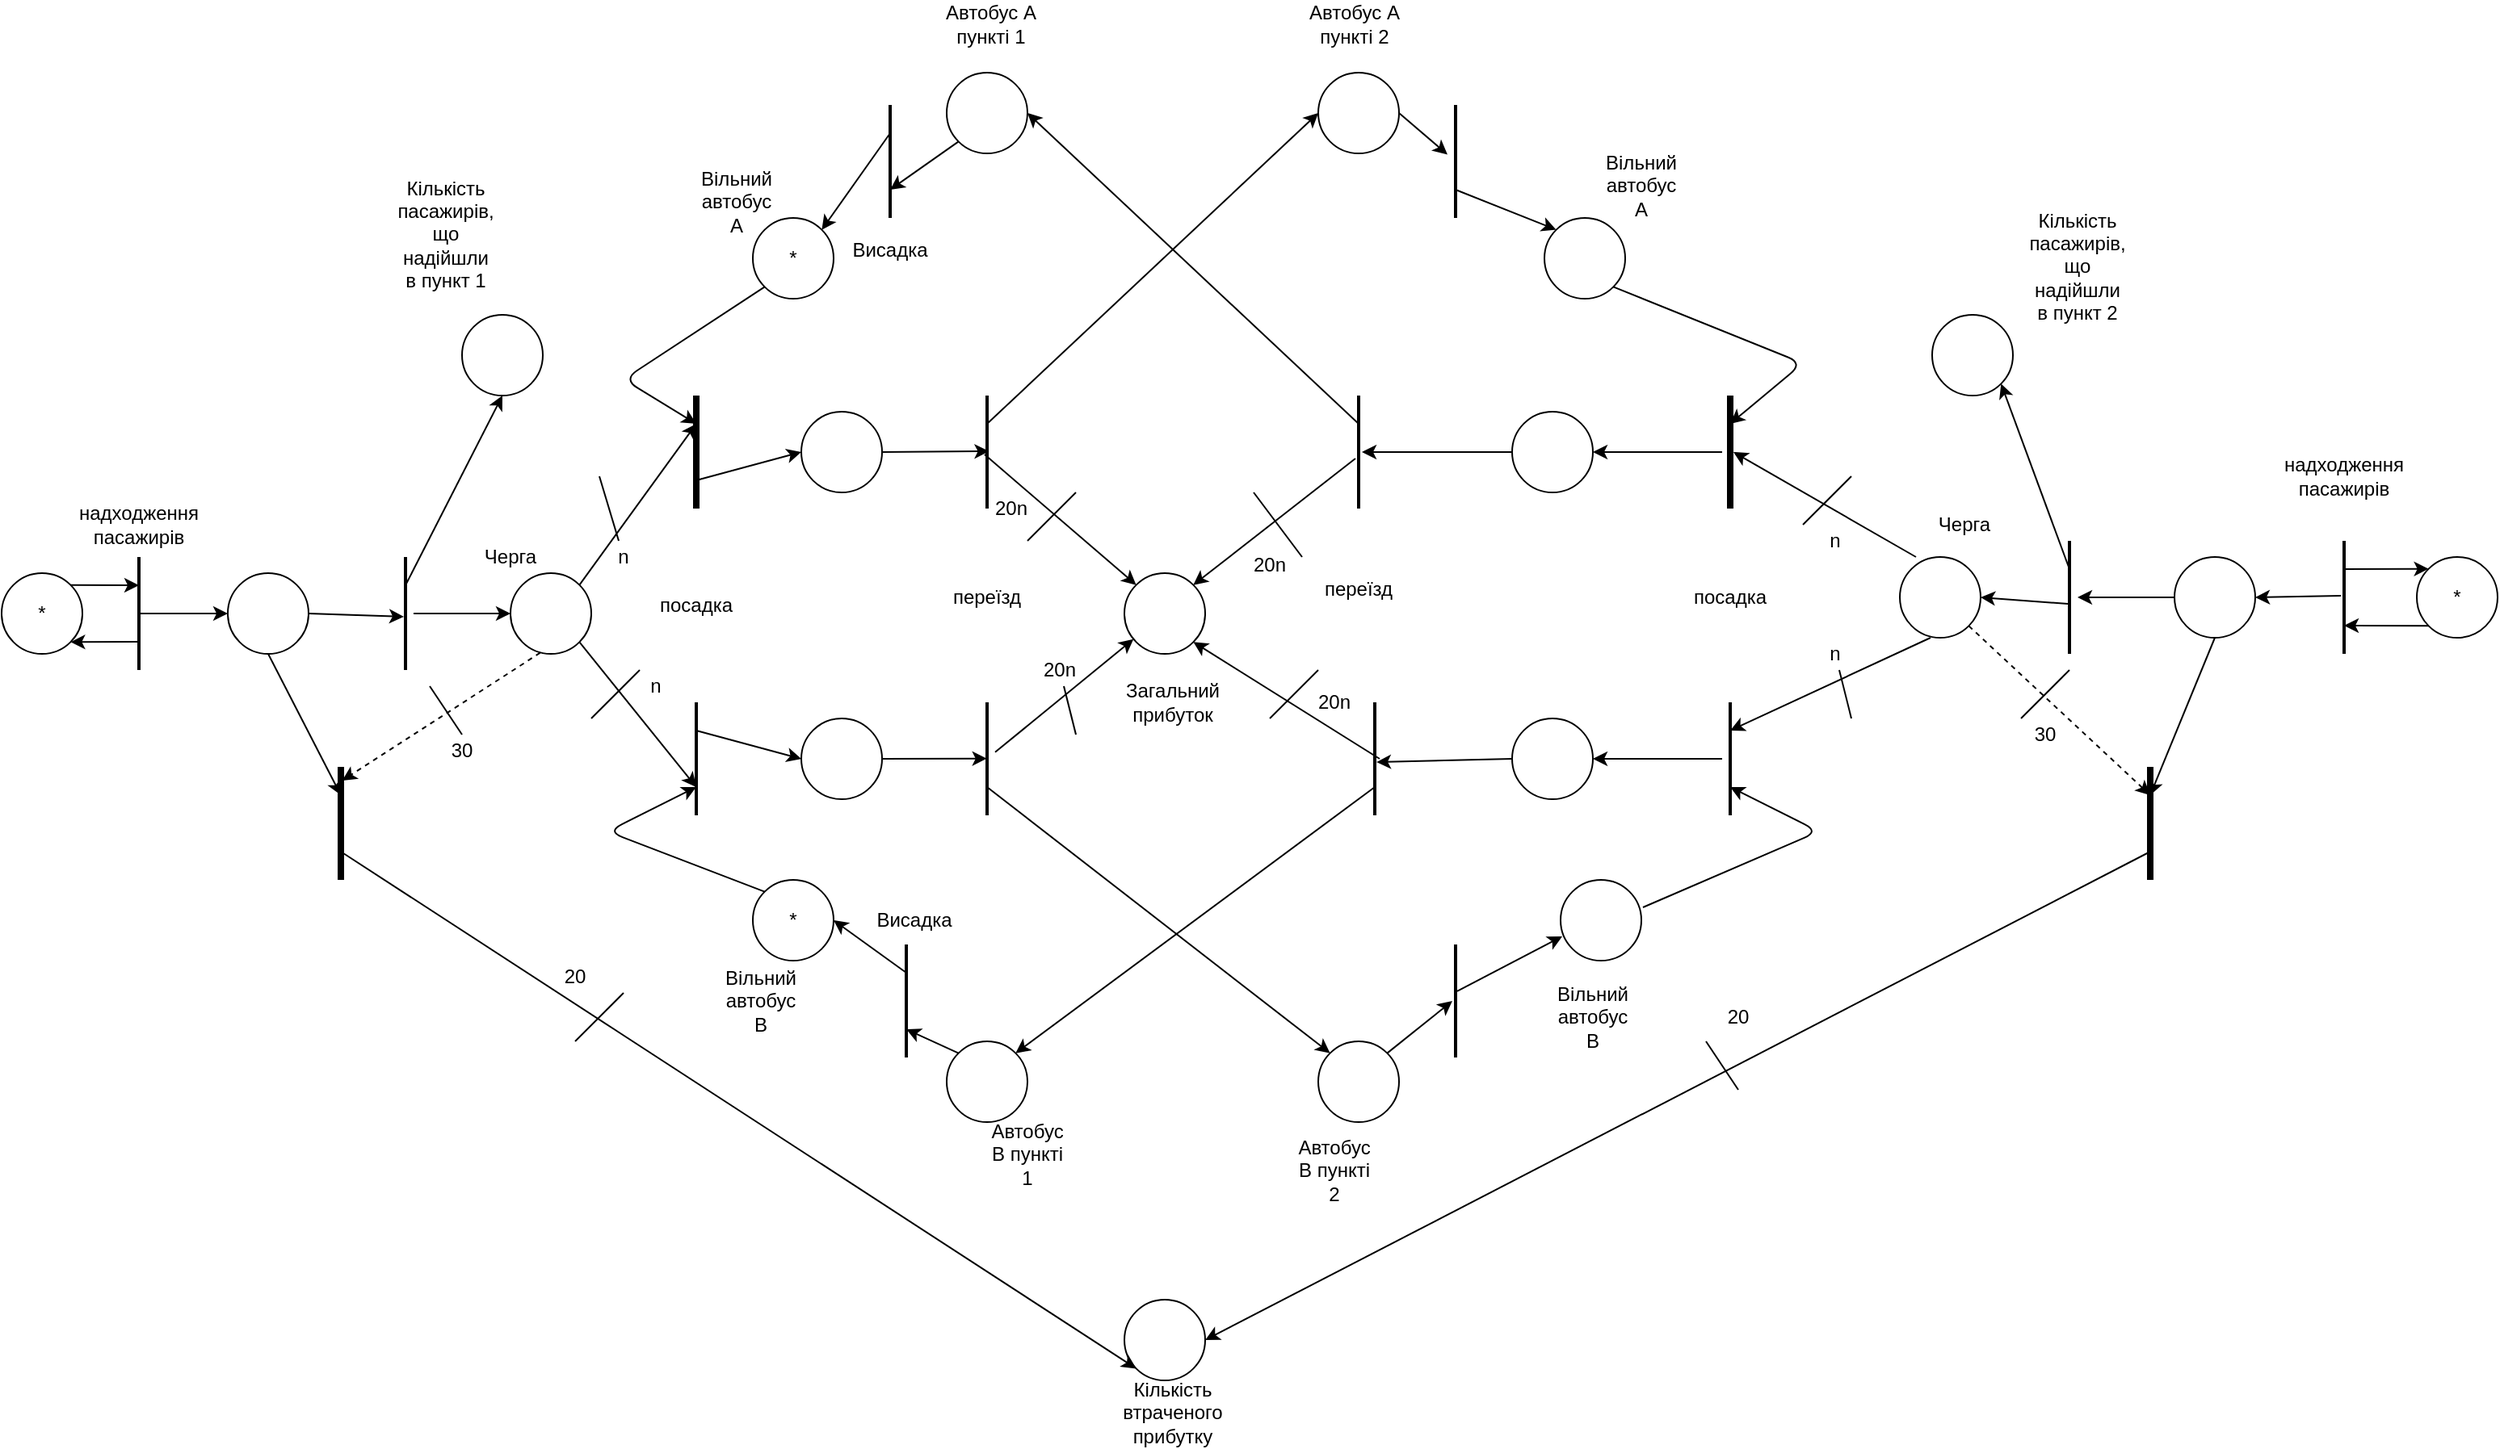 <mxfile version="13.8.3" type="device"><diagram id="ny2dwYW43ycup7e7uSlZ" name="Page-1"><mxGraphModel dx="1673" dy="853" grid="1" gridSize="10" guides="1" tooltips="1" connect="1" arrows="1" fold="1" page="1" pageScale="1" pageWidth="850" pageHeight="1100" math="0" shadow="0"><root><mxCell id="0"/><mxCell id="1" parent="0"/><mxCell id="2YqqO8lOACXLlrxxXOUp-1" value="*" style="ellipse;whiteSpace=wrap;html=1;aspect=fixed;" vertex="1" parent="1"><mxGeometry x="25" y="770" width="50" height="50" as="geometry"/></mxCell><mxCell id="2YqqO8lOACXLlrxxXOUp-2" value="" style="line;strokeWidth=2;direction=south;html=1;" vertex="1" parent="1"><mxGeometry x="105" y="760" width="10" height="70" as="geometry"/></mxCell><mxCell id="2YqqO8lOACXLlrxxXOUp-3" value="" style="endArrow=classic;html=1;exitX=1;exitY=0;exitDx=0;exitDy=0;entryX=0.25;entryY=0.5;entryDx=0;entryDy=0;entryPerimeter=0;" edge="1" parent="1" source="2YqqO8lOACXLlrxxXOUp-1" target="2YqqO8lOACXLlrxxXOUp-2"><mxGeometry width="50" height="50" relative="1" as="geometry"><mxPoint x="415" y="1100" as="sourcePoint"/><mxPoint x="465" y="1050" as="targetPoint"/></mxGeometry></mxCell><mxCell id="2YqqO8lOACXLlrxxXOUp-4" value="" style="endArrow=classic;html=1;exitX=0.75;exitY=0.5;exitDx=0;exitDy=0;exitPerimeter=0;entryX=1;entryY=1;entryDx=0;entryDy=0;" edge="1" parent="1" source="2YqqO8lOACXLlrxxXOUp-2" target="2YqqO8lOACXLlrxxXOUp-1"><mxGeometry width="50" height="50" relative="1" as="geometry"><mxPoint x="415" y="1100" as="sourcePoint"/><mxPoint x="465" y="1050" as="targetPoint"/></mxGeometry></mxCell><mxCell id="2YqqO8lOACXLlrxxXOUp-5" value="надходження пасажирів" style="text;html=1;strokeColor=none;fillColor=none;align=center;verticalAlign=middle;whiteSpace=wrap;rounded=0;" vertex="1" parent="1"><mxGeometry x="90" y="730" width="40" height="20" as="geometry"/></mxCell><mxCell id="2YqqO8lOACXLlrxxXOUp-6" value="" style="ellipse;whiteSpace=wrap;html=1;aspect=fixed;" vertex="1" parent="1"><mxGeometry x="165" y="770" width="50" height="50" as="geometry"/></mxCell><mxCell id="2YqqO8lOACXLlrxxXOUp-7" value="" style="endArrow=classic;html=1;entryX=0;entryY=0.5;entryDx=0;entryDy=0;" edge="1" parent="1" target="2YqqO8lOACXLlrxxXOUp-6"><mxGeometry width="50" height="50" relative="1" as="geometry"><mxPoint x="109" y="795" as="sourcePoint"/><mxPoint x="280" y="560" as="targetPoint"/></mxGeometry></mxCell><mxCell id="2YqqO8lOACXLlrxxXOUp-8" value="" style="line;strokeWidth=4;direction=south;html=1;" vertex="1" parent="1"><mxGeometry x="230" y="890" width="10" height="70" as="geometry"/></mxCell><mxCell id="2YqqO8lOACXLlrxxXOUp-9" value="" style="ellipse;whiteSpace=wrap;html=1;aspect=fixed;" vertex="1" parent="1"><mxGeometry x="310" y="610" width="50" height="50" as="geometry"/></mxCell><mxCell id="2YqqO8lOACXLlrxxXOUp-10" value="" style="line;strokeWidth=2;direction=south;html=1;" vertex="1" parent="1"><mxGeometry x="270" y="760" width="10" height="70" as="geometry"/></mxCell><mxCell id="2YqqO8lOACXLlrxxXOUp-11" value="" style="ellipse;whiteSpace=wrap;html=1;aspect=fixed;" vertex="1" parent="1"><mxGeometry x="340" y="770" width="50" height="50" as="geometry"/></mxCell><mxCell id="2YqqO8lOACXLlrxxXOUp-12" value="" style="line;strokeWidth=4;direction=south;html=1;" vertex="1" parent="1"><mxGeometry x="450" y="660" width="10" height="70" as="geometry"/></mxCell><mxCell id="2YqqO8lOACXLlrxxXOUp-13" value="" style="line;strokeWidth=2;direction=south;html=1;" vertex="1" parent="1"><mxGeometry x="450" y="850" width="10" height="70" as="geometry"/></mxCell><mxCell id="2YqqO8lOACXLlrxxXOUp-14" value="" style="ellipse;whiteSpace=wrap;html=1;aspect=fixed;" vertex="1" parent="1"><mxGeometry x="520" y="670" width="50" height="50" as="geometry"/></mxCell><mxCell id="2YqqO8lOACXLlrxxXOUp-15" value="" style="ellipse;whiteSpace=wrap;html=1;aspect=fixed;" vertex="1" parent="1"><mxGeometry x="520" y="860" width="50" height="50" as="geometry"/></mxCell><mxCell id="2YqqO8lOACXLlrxxXOUp-16" value="" style="line;strokeWidth=2;direction=south;html=1;" vertex="1" parent="1"><mxGeometry x="630" y="850" width="10" height="70" as="geometry"/></mxCell><mxCell id="2YqqO8lOACXLlrxxXOUp-17" value="" style="line;strokeWidth=2;direction=south;html=1;" vertex="1" parent="1"><mxGeometry x="630" y="660" width="10" height="70" as="geometry"/></mxCell><mxCell id="2YqqO8lOACXLlrxxXOUp-18" value="" style="ellipse;whiteSpace=wrap;html=1;aspect=fixed;" vertex="1" parent="1"><mxGeometry x="720" y="770" width="50" height="50" as="geometry"/></mxCell><mxCell id="2YqqO8lOACXLlrxxXOUp-19" value="*" style="ellipse;whiteSpace=wrap;html=1;aspect=fixed;" vertex="1" parent="1"><mxGeometry x="490" y="550" width="50" height="50" as="geometry"/></mxCell><mxCell id="2YqqO8lOACXLlrxxXOUp-20" value="" style="ellipse;whiteSpace=wrap;html=1;aspect=fixed;" vertex="1" parent="1"><mxGeometry x="610" y="460" width="50" height="50" as="geometry"/></mxCell><mxCell id="2YqqO8lOACXLlrxxXOUp-21" value="" style="line;strokeWidth=2;direction=south;html=1;" vertex="1" parent="1"><mxGeometry x="570" y="480" width="10" height="70" as="geometry"/></mxCell><mxCell id="2YqqO8lOACXLlrxxXOUp-22" value="*" style="ellipse;whiteSpace=wrap;html=1;aspect=fixed;" vertex="1" parent="1"><mxGeometry x="490" y="960" width="50" height="50" as="geometry"/></mxCell><mxCell id="2YqqO8lOACXLlrxxXOUp-23" value="" style="line;strokeWidth=2;direction=south;html=1;" vertex="1" parent="1"><mxGeometry x="580" y="1000" width="10" height="70" as="geometry"/></mxCell><mxCell id="2YqqO8lOACXLlrxxXOUp-24" value="" style="ellipse;whiteSpace=wrap;html=1;aspect=fixed;" vertex="1" parent="1"><mxGeometry x="610" y="1060" width="50" height="50" as="geometry"/></mxCell><mxCell id="2YqqO8lOACXLlrxxXOUp-25" value="" style="ellipse;whiteSpace=wrap;html=1;aspect=fixed;" vertex="1" parent="1"><mxGeometry x="720" y="1220" width="50" height="50" as="geometry"/></mxCell><mxCell id="2YqqO8lOACXLlrxxXOUp-27" value="" style="endArrow=classic;html=1;exitX=1;exitY=0.5;exitDx=0;exitDy=0;" edge="1" parent="1" source="2YqqO8lOACXLlrxxXOUp-6"><mxGeometry width="50" height="50" relative="1" as="geometry"><mxPoint x="490" y="830" as="sourcePoint"/><mxPoint x="274" y="797" as="targetPoint"/></mxGeometry></mxCell><mxCell id="2YqqO8lOACXLlrxxXOUp-28" value="" style="endArrow=classic;html=1;entryX=0;entryY=0.5;entryDx=0;entryDy=0;" edge="1" parent="1" source="2YqqO8lOACXLlrxxXOUp-10" target="2YqqO8lOACXLlrxxXOUp-11"><mxGeometry width="50" height="50" relative="1" as="geometry"><mxPoint x="490" y="830" as="sourcePoint"/><mxPoint x="540" y="780" as="targetPoint"/></mxGeometry></mxCell><mxCell id="2YqqO8lOACXLlrxxXOUp-29" value="" style="endArrow=classic;html=1;exitX=0.5;exitY=1;exitDx=0;exitDy=0;entryX=0.25;entryY=0.5;entryDx=0;entryDy=0;entryPerimeter=0;" edge="1" parent="1" source="2YqqO8lOACXLlrxxXOUp-6" target="2YqqO8lOACXLlrxxXOUp-8"><mxGeometry width="50" height="50" relative="1" as="geometry"><mxPoint x="490" y="830" as="sourcePoint"/><mxPoint x="540" y="780" as="targetPoint"/></mxGeometry></mxCell><mxCell id="2YqqO8lOACXLlrxxXOUp-30" value="" style="endArrow=classic;html=1;exitX=0.75;exitY=0.5;exitDx=0;exitDy=0;exitPerimeter=0;entryX=0;entryY=1;entryDx=0;entryDy=0;" edge="1" parent="1" source="2YqqO8lOACXLlrxxXOUp-8" target="2YqqO8lOACXLlrxxXOUp-25"><mxGeometry width="50" height="50" relative="1" as="geometry"><mxPoint x="650" y="1110" as="sourcePoint"/><mxPoint x="700" y="1060" as="targetPoint"/></mxGeometry></mxCell><mxCell id="2YqqO8lOACXLlrxxXOUp-31" value="" style="endArrow=classic;html=1;exitX=0.25;exitY=0.5;exitDx=0;exitDy=0;exitPerimeter=0;entryX=0.5;entryY=1;entryDx=0;entryDy=0;" edge="1" parent="1" source="2YqqO8lOACXLlrxxXOUp-10" target="2YqqO8lOACXLlrxxXOUp-9"><mxGeometry width="50" height="50" relative="1" as="geometry"><mxPoint x="520" y="850" as="sourcePoint"/><mxPoint x="570" y="800" as="targetPoint"/></mxGeometry></mxCell><mxCell id="2YqqO8lOACXLlrxxXOUp-32" value="" style="endArrow=classic;html=1;exitX=1;exitY=0;exitDx=0;exitDy=0;entryX=0.25;entryY=0.5;entryDx=0;entryDy=0;entryPerimeter=0;" edge="1" parent="1" source="2YqqO8lOACXLlrxxXOUp-11" target="2YqqO8lOACXLlrxxXOUp-12"><mxGeometry width="50" height="50" relative="1" as="geometry"><mxPoint x="520" y="850" as="sourcePoint"/><mxPoint x="570" y="800" as="targetPoint"/></mxGeometry></mxCell><mxCell id="2YqqO8lOACXLlrxxXOUp-33" value="" style="endArrow=classic;html=1;exitX=1;exitY=1;exitDx=0;exitDy=0;entryX=0.75;entryY=0.5;entryDx=0;entryDy=0;entryPerimeter=0;" edge="1" parent="1" source="2YqqO8lOACXLlrxxXOUp-11" target="2YqqO8lOACXLlrxxXOUp-13"><mxGeometry width="50" height="50" relative="1" as="geometry"><mxPoint x="520" y="850" as="sourcePoint"/><mxPoint x="570" y="800" as="targetPoint"/></mxGeometry></mxCell><mxCell id="2YqqO8lOACXLlrxxXOUp-34" value="" style="endArrow=classic;html=1;exitX=0.75;exitY=0.5;exitDx=0;exitDy=0;exitPerimeter=0;entryX=0;entryY=0.5;entryDx=0;entryDy=0;" edge="1" parent="1" source="2YqqO8lOACXLlrxxXOUp-12" target="2YqqO8lOACXLlrxxXOUp-14"><mxGeometry width="50" height="50" relative="1" as="geometry"><mxPoint x="570" y="850" as="sourcePoint"/><mxPoint x="620" y="800" as="targetPoint"/></mxGeometry></mxCell><mxCell id="2YqqO8lOACXLlrxxXOUp-35" value="" style="endArrow=classic;html=1;exitX=0.25;exitY=0.5;exitDx=0;exitDy=0;exitPerimeter=0;entryX=0;entryY=0.5;entryDx=0;entryDy=0;" edge="1" parent="1" source="2YqqO8lOACXLlrxxXOUp-13" target="2YqqO8lOACXLlrxxXOUp-15"><mxGeometry width="50" height="50" relative="1" as="geometry"><mxPoint x="570" y="850" as="sourcePoint"/><mxPoint x="620" y="800" as="targetPoint"/></mxGeometry></mxCell><mxCell id="2YqqO8lOACXLlrxxXOUp-36" value="" style="endArrow=classic;html=1;exitX=0;exitY=1;exitDx=0;exitDy=0;entryX=0.75;entryY=0.5;entryDx=0;entryDy=0;entryPerimeter=0;" edge="1" parent="1" source="2YqqO8lOACXLlrxxXOUp-20" target="2YqqO8lOACXLlrxxXOUp-21"><mxGeometry width="50" height="50" relative="1" as="geometry"><mxPoint x="660" y="720" as="sourcePoint"/><mxPoint x="710" y="670" as="targetPoint"/></mxGeometry></mxCell><mxCell id="2YqqO8lOACXLlrxxXOUp-37" value="" style="endArrow=classic;html=1;exitX=0.25;exitY=0.5;exitDx=0;exitDy=0;exitPerimeter=0;entryX=1;entryY=0;entryDx=0;entryDy=0;" edge="1" parent="1" source="2YqqO8lOACXLlrxxXOUp-21" target="2YqqO8lOACXLlrxxXOUp-19"><mxGeometry width="50" height="50" relative="1" as="geometry"><mxPoint x="660" y="720" as="sourcePoint"/><mxPoint x="710" y="670" as="targetPoint"/></mxGeometry></mxCell><mxCell id="2YqqO8lOACXLlrxxXOUp-38" value="" style="endArrow=classic;html=1;exitX=0;exitY=1;exitDx=0;exitDy=0;entryX=0.25;entryY=0.5;entryDx=0;entryDy=0;entryPerimeter=0;" edge="1" parent="1" source="2YqqO8lOACXLlrxxXOUp-19" target="2YqqO8lOACXLlrxxXOUp-12"><mxGeometry width="50" height="50" relative="1" as="geometry"><mxPoint x="660" y="720" as="sourcePoint"/><mxPoint x="410" y="630" as="targetPoint"/><Array as="points"><mxPoint x="410" y="650"/></Array></mxGeometry></mxCell><mxCell id="2YqqO8lOACXLlrxxXOUp-39" value="" style="endArrow=classic;html=1;exitX=1;exitY=0.5;exitDx=0;exitDy=0;entryX=0.493;entryY=0.376;entryDx=0;entryDy=0;entryPerimeter=0;" edge="1" parent="1" source="2YqqO8lOACXLlrxxXOUp-14" target="2YqqO8lOACXLlrxxXOUp-17"><mxGeometry width="50" height="50" relative="1" as="geometry"><mxPoint x="660" y="720" as="sourcePoint"/><mxPoint x="710" y="670" as="targetPoint"/></mxGeometry></mxCell><mxCell id="2YqqO8lOACXLlrxxXOUp-40" value="" style="endArrow=classic;html=1;exitX=1;exitY=0.5;exitDx=0;exitDy=0;entryX=0.498;entryY=0.514;entryDx=0;entryDy=0;entryPerimeter=0;" edge="1" parent="1" source="2YqqO8lOACXLlrxxXOUp-15" target="2YqqO8lOACXLlrxxXOUp-16"><mxGeometry width="50" height="50" relative="1" as="geometry"><mxPoint x="660" y="720" as="sourcePoint"/><mxPoint x="710" y="670" as="targetPoint"/></mxGeometry></mxCell><mxCell id="2YqqO8lOACXLlrxxXOUp-41" value="" style="endArrow=classic;html=1;exitX=0.522;exitY=0.652;exitDx=0;exitDy=0;exitPerimeter=0;entryX=0;entryY=0;entryDx=0;entryDy=0;shadow=0;sketch=0;rounded=1;" edge="1" parent="1" source="2YqqO8lOACXLlrxxXOUp-17" target="2YqqO8lOACXLlrxxXOUp-18"><mxGeometry width="50" height="50" relative="1" as="geometry"><mxPoint x="790" y="800" as="sourcePoint"/><mxPoint x="840" y="750" as="targetPoint"/></mxGeometry></mxCell><mxCell id="2YqqO8lOACXLlrxxXOUp-42" value="" style="endArrow=classic;html=1;" edge="1" parent="1" source="2YqqO8lOACXLlrxxXOUp-16" target="2YqqO8lOACXLlrxxXOUp-18"><mxGeometry width="50" height="50" relative="1" as="geometry"><mxPoint x="790" y="800" as="sourcePoint"/><mxPoint x="840" y="750" as="targetPoint"/></mxGeometry></mxCell><mxCell id="2YqqO8lOACXLlrxxXOUp-45" value="" style="endArrow=classic;html=1;shadow=0;strokeColor=#000000;exitX=0;exitY=0;exitDx=0;exitDy=0;entryX=0.75;entryY=0.5;entryDx=0;entryDy=0;entryPerimeter=0;" edge="1" parent="1" source="2YqqO8lOACXLlrxxXOUp-24" target="2YqqO8lOACXLlrxxXOUp-23"><mxGeometry width="50" height="50" relative="1" as="geometry"><mxPoint x="730" y="970" as="sourcePoint"/><mxPoint x="780" y="920" as="targetPoint"/></mxGeometry></mxCell><mxCell id="2YqqO8lOACXLlrxxXOUp-46" value="" style="endArrow=classic;html=1;shadow=0;strokeColor=#000000;exitX=0.25;exitY=0.5;exitDx=0;exitDy=0;exitPerimeter=0;entryX=1;entryY=0.5;entryDx=0;entryDy=0;" edge="1" parent="1" source="2YqqO8lOACXLlrxxXOUp-23" target="2YqqO8lOACXLlrxxXOUp-22"><mxGeometry width="50" height="50" relative="1" as="geometry"><mxPoint x="730" y="970" as="sourcePoint"/><mxPoint x="780" y="920" as="targetPoint"/></mxGeometry></mxCell><mxCell id="2YqqO8lOACXLlrxxXOUp-47" value="" style="endArrow=classic;html=1;shadow=0;strokeColor=#000000;exitX=0;exitY=0;exitDx=0;exitDy=0;entryX=0.75;entryY=0.5;entryDx=0;entryDy=0;entryPerimeter=0;" edge="1" parent="1" source="2YqqO8lOACXLlrxxXOUp-22" target="2YqqO8lOACXLlrxxXOUp-13"><mxGeometry width="50" height="50" relative="1" as="geometry"><mxPoint x="730" y="970" as="sourcePoint"/><mxPoint x="400" y="900" as="targetPoint"/><Array as="points"><mxPoint x="400" y="930"/></Array></mxGeometry></mxCell><mxCell id="2YqqO8lOACXLlrxxXOUp-48" value="" style="endArrow=none;html=1;shadow=0;strokeColor=#000000;" edge="1" parent="1"><mxGeometry width="50" height="50" relative="1" as="geometry"><mxPoint x="380" y="1060" as="sourcePoint"/><mxPoint x="410" y="1030" as="targetPoint"/></mxGeometry></mxCell><mxCell id="2YqqO8lOACXLlrxxXOUp-49" value="" style="endArrow=none;html=1;shadow=0;strokeColor=#000000;" edge="1" parent="1"><mxGeometry width="50" height="50" relative="1" as="geometry"><mxPoint x="390" y="860" as="sourcePoint"/><mxPoint x="420" y="830" as="targetPoint"/></mxGeometry></mxCell><mxCell id="2YqqO8lOACXLlrxxXOUp-51" value="" style="endArrow=none;html=1;shadow=0;strokeColor=#000000;" edge="1" parent="1"><mxGeometry width="50" height="50" relative="1" as="geometry"><mxPoint x="660" y="750" as="sourcePoint"/><mxPoint x="690" y="720" as="targetPoint"/></mxGeometry></mxCell><mxCell id="2YqqO8lOACXLlrxxXOUp-53" value="" style="endArrow=none;html=1;shadow=0;strokeColor=#000000;" edge="1" parent="1" source="2YqqO8lOACXLlrxxXOUp-142"><mxGeometry width="50" height="50" relative="1" as="geometry"><mxPoint x="690" y="870" as="sourcePoint"/><mxPoint x="660" y="830" as="targetPoint"/></mxGeometry></mxCell><mxCell id="2YqqO8lOACXLlrxxXOUp-54" value="" style="endArrow=none;html=1;shadow=0;strokeColor=#000000;" edge="1" parent="1" source="2YqqO8lOACXLlrxxXOUp-137"><mxGeometry width="50" height="50" relative="1" as="geometry"><mxPoint x="425" y="750" as="sourcePoint"/><mxPoint x="395" y="710" as="targetPoint"/></mxGeometry></mxCell><mxCell id="2YqqO8lOACXLlrxxXOUp-55" value="" style="endArrow=none;html=1;shadow=0;strokeColor=#000000;" edge="1" parent="1"><mxGeometry width="50" height="50" relative="1" as="geometry"><mxPoint x="310" y="870" as="sourcePoint"/><mxPoint x="290" y="840" as="targetPoint"/></mxGeometry></mxCell><mxCell id="2YqqO8lOACXLlrxxXOUp-56" value="" style="endArrow=classic;html=1;shadow=0;strokeColor=#000000;exitX=0.367;exitY=0.987;exitDx=0;exitDy=0;exitPerimeter=0;entryX=0.121;entryY=0.417;entryDx=0;entryDy=0;entryPerimeter=0;dashed=1;" edge="1" parent="1" source="2YqqO8lOACXLlrxxXOUp-11" target="2YqqO8lOACXLlrxxXOUp-8"><mxGeometry width="50" height="50" relative="1" as="geometry"><mxPoint x="570" y="930" as="sourcePoint"/><mxPoint x="620" y="880" as="targetPoint"/></mxGeometry></mxCell><mxCell id="2YqqO8lOACXLlrxxXOUp-58" value="" style="line;strokeWidth=2;direction=south;html=1;" vertex="1" parent="1"><mxGeometry x="860" y="660" width="10" height="70" as="geometry"/></mxCell><mxCell id="2YqqO8lOACXLlrxxXOUp-59" value="" style="line;strokeWidth=2;direction=south;html=1;" vertex="1" parent="1"><mxGeometry x="870" y="850" width="10" height="70" as="geometry"/></mxCell><mxCell id="2YqqO8lOACXLlrxxXOUp-60" value="" style="ellipse;whiteSpace=wrap;html=1;aspect=fixed;" vertex="1" parent="1"><mxGeometry x="960" y="670" width="50" height="50" as="geometry"/></mxCell><mxCell id="2YqqO8lOACXLlrxxXOUp-61" value="" style="ellipse;whiteSpace=wrap;html=1;aspect=fixed;" vertex="1" parent="1"><mxGeometry x="960" y="860" width="50" height="50" as="geometry"/></mxCell><mxCell id="2YqqO8lOACXLlrxxXOUp-62" value="" style="line;strokeWidth=4;direction=south;html=1;" vertex="1" parent="1"><mxGeometry x="1090" y="660" width="10" height="70" as="geometry"/></mxCell><mxCell id="2YqqO8lOACXLlrxxXOUp-63" value="" style="line;strokeWidth=2;direction=south;html=1;" vertex="1" parent="1"><mxGeometry x="1090" y="850" width="10" height="70" as="geometry"/></mxCell><mxCell id="2YqqO8lOACXLlrxxXOUp-64" value="" style="ellipse;whiteSpace=wrap;html=1;aspect=fixed;" vertex="1" parent="1"><mxGeometry x="840" y="460" width="50" height="50" as="geometry"/></mxCell><mxCell id="2YqqO8lOACXLlrxxXOUp-65" value="" style="line;strokeWidth=2;direction=south;html=1;" vertex="1" parent="1"><mxGeometry x="920" y="480" width="10" height="70" as="geometry"/></mxCell><mxCell id="2YqqO8lOACXLlrxxXOUp-66" value="" style="ellipse;whiteSpace=wrap;html=1;aspect=fixed;" vertex="1" parent="1"><mxGeometry x="980" y="550" width="50" height="50" as="geometry"/></mxCell><mxCell id="2YqqO8lOACXLlrxxXOUp-67" value="" style="ellipse;whiteSpace=wrap;html=1;aspect=fixed;" vertex="1" parent="1"><mxGeometry x="840" y="1060" width="50" height="50" as="geometry"/></mxCell><mxCell id="2YqqO8lOACXLlrxxXOUp-68" value="" style="endArrow=classic;html=1;shadow=0;strokeColor=#000000;exitX=0.25;exitY=0.5;exitDx=0;exitDy=0;exitPerimeter=0;entryX=1;entryY=0.5;entryDx=0;entryDy=0;" edge="1" parent="1" source="2YqqO8lOACXLlrxxXOUp-58" target="2YqqO8lOACXLlrxxXOUp-20"><mxGeometry width="50" height="50" relative="1" as="geometry"><mxPoint x="1000" y="830" as="sourcePoint"/><mxPoint x="1050" y="780" as="targetPoint"/></mxGeometry></mxCell><mxCell id="2YqqO8lOACXLlrxxXOUp-69" value="" style="endArrow=classic;html=1;shadow=0;strokeColor=#000000;exitX=0.25;exitY=0.5;exitDx=0;exitDy=0;exitPerimeter=0;entryX=0;entryY=0.5;entryDx=0;entryDy=0;" edge="1" parent="1" source="2YqqO8lOACXLlrxxXOUp-17" target="2YqqO8lOACXLlrxxXOUp-64"><mxGeometry width="50" height="50" relative="1" as="geometry"><mxPoint x="1000" y="830" as="sourcePoint"/><mxPoint x="1050" y="780" as="targetPoint"/></mxGeometry></mxCell><mxCell id="2YqqO8lOACXLlrxxXOUp-70" value="" style="endArrow=classic;html=1;shadow=0;strokeColor=#000000;exitX=0.557;exitY=0.7;exitDx=0;exitDy=0;exitPerimeter=0;entryX=1;entryY=0;entryDx=0;entryDy=0;" edge="1" parent="1" source="2YqqO8lOACXLlrxxXOUp-58" target="2YqqO8lOACXLlrxxXOUp-18"><mxGeometry width="50" height="50" relative="1" as="geometry"><mxPoint x="1000" y="830" as="sourcePoint"/><mxPoint x="1050" y="780" as="targetPoint"/></mxGeometry></mxCell><mxCell id="2YqqO8lOACXLlrxxXOUp-71" value="" style="endArrow=classic;html=1;shadow=0;strokeColor=#000000;exitX=0.5;exitY=0.2;exitDx=0;exitDy=0;exitPerimeter=0;entryX=1;entryY=1;entryDx=0;entryDy=0;" edge="1" parent="1" source="2YqqO8lOACXLlrxxXOUp-59" target="2YqqO8lOACXLlrxxXOUp-18"><mxGeometry width="50" height="50" relative="1" as="geometry"><mxPoint x="1000" y="830" as="sourcePoint"/><mxPoint x="1050" y="780" as="targetPoint"/></mxGeometry></mxCell><mxCell id="2YqqO8lOACXLlrxxXOUp-72" value="" style="endArrow=classic;html=1;shadow=0;strokeColor=#000000;exitX=0;exitY=0.5;exitDx=0;exitDy=0;entryX=0.5;entryY=0.3;entryDx=0;entryDy=0;entryPerimeter=0;" edge="1" parent="1" source="2YqqO8lOACXLlrxxXOUp-60" target="2YqqO8lOACXLlrxxXOUp-58"><mxGeometry width="50" height="50" relative="1" as="geometry"><mxPoint x="1000" y="830" as="sourcePoint"/><mxPoint x="1050" y="780" as="targetPoint"/></mxGeometry></mxCell><mxCell id="2YqqO8lOACXLlrxxXOUp-73" value="" style="endArrow=classic;html=1;shadow=0;strokeColor=#000000;exitX=0;exitY=0.5;exitDx=0;exitDy=0;entryX=0.529;entryY=0.4;entryDx=0;entryDy=0;entryPerimeter=0;" edge="1" parent="1" source="2YqqO8lOACXLlrxxXOUp-61" target="2YqqO8lOACXLlrxxXOUp-59"><mxGeometry width="50" height="50" relative="1" as="geometry"><mxPoint x="1000" y="830" as="sourcePoint"/><mxPoint x="1050" y="780" as="targetPoint"/></mxGeometry></mxCell><mxCell id="2YqqO8lOACXLlrxxXOUp-74" value="" style="endArrow=classic;html=1;shadow=0;strokeColor=#000000;entryX=1;entryY=0.5;entryDx=0;entryDy=0;" edge="1" parent="1" target="2YqqO8lOACXLlrxxXOUp-60"><mxGeometry width="50" height="50" relative="1" as="geometry"><mxPoint x="1090" y="695" as="sourcePoint"/><mxPoint x="1050" y="780" as="targetPoint"/></mxGeometry></mxCell><mxCell id="2YqqO8lOACXLlrxxXOUp-75" value="" style="endArrow=classic;html=1;shadow=0;strokeColor=#000000;entryX=1;entryY=0.5;entryDx=0;entryDy=0;" edge="1" parent="1" target="2YqqO8lOACXLlrxxXOUp-61"><mxGeometry width="50" height="50" relative="1" as="geometry"><mxPoint x="1090" y="885" as="sourcePoint"/><mxPoint x="1050" y="780" as="targetPoint"/></mxGeometry></mxCell><mxCell id="2YqqO8lOACXLlrxxXOUp-76" value="" style="endArrow=classic;html=1;shadow=0;strokeColor=#000000;exitX=0.75;exitY=0.5;exitDx=0;exitDy=0;exitPerimeter=0;entryX=1;entryY=0;entryDx=0;entryDy=0;" edge="1" parent="1" source="2YqqO8lOACXLlrxxXOUp-59" target="2YqqO8lOACXLlrxxXOUp-24"><mxGeometry width="50" height="50" relative="1" as="geometry"><mxPoint x="1000" y="830" as="sourcePoint"/><mxPoint x="1050" y="780" as="targetPoint"/></mxGeometry></mxCell><mxCell id="2YqqO8lOACXLlrxxXOUp-77" value="" style="endArrow=classic;html=1;shadow=0;strokeColor=#000000;exitX=0.75;exitY=0.5;exitDx=0;exitDy=0;exitPerimeter=0;entryX=0;entryY=0;entryDx=0;entryDy=0;" edge="1" parent="1" source="2YqqO8lOACXLlrxxXOUp-16" target="2YqqO8lOACXLlrxxXOUp-67"><mxGeometry width="50" height="50" relative="1" as="geometry"><mxPoint x="1000" y="830" as="sourcePoint"/><mxPoint x="1050" y="780" as="targetPoint"/></mxGeometry></mxCell><mxCell id="2YqqO8lOACXLlrxxXOUp-78" value="" style="line;strokeWidth=2;direction=south;html=1;" vertex="1" parent="1"><mxGeometry x="920" y="1000" width="10" height="70" as="geometry"/></mxCell><mxCell id="2YqqO8lOACXLlrxxXOUp-79" value="" style="ellipse;whiteSpace=wrap;html=1;aspect=fixed;" vertex="1" parent="1"><mxGeometry x="990" y="960" width="50" height="50" as="geometry"/></mxCell><mxCell id="2YqqO8lOACXLlrxxXOUp-80" value="" style="endArrow=classic;html=1;shadow=0;strokeColor=#000000;exitX=1;exitY=0;exitDx=0;exitDy=0;entryX=0.5;entryY=0.7;entryDx=0;entryDy=0;entryPerimeter=0;" edge="1" parent="1" source="2YqqO8lOACXLlrxxXOUp-67" target="2YqqO8lOACXLlrxxXOUp-78"><mxGeometry width="50" height="50" relative="1" as="geometry"><mxPoint x="1000" y="830" as="sourcePoint"/><mxPoint x="1050" y="780" as="targetPoint"/></mxGeometry></mxCell><mxCell id="2YqqO8lOACXLlrxxXOUp-81" value="" style="endArrow=classic;html=1;shadow=0;strokeColor=#000000;exitX=0.414;exitY=0.4;exitDx=0;exitDy=0;exitPerimeter=0;entryX=0.02;entryY=0.7;entryDx=0;entryDy=0;entryPerimeter=0;" edge="1" parent="1" source="2YqqO8lOACXLlrxxXOUp-78" target="2YqqO8lOACXLlrxxXOUp-79"><mxGeometry width="50" height="50" relative="1" as="geometry"><mxPoint x="1000" y="830" as="sourcePoint"/><mxPoint x="1050" y="780" as="targetPoint"/></mxGeometry></mxCell><mxCell id="2YqqO8lOACXLlrxxXOUp-82" value="" style="endArrow=classic;html=1;shadow=0;strokeColor=#000000;exitX=1.02;exitY=0.34;exitDx=0;exitDy=0;exitPerimeter=0;entryX=0.75;entryY=0.5;entryDx=0;entryDy=0;entryPerimeter=0;" edge="1" parent="1" source="2YqqO8lOACXLlrxxXOUp-79" target="2YqqO8lOACXLlrxxXOUp-63"><mxGeometry width="50" height="50" relative="1" as="geometry"><mxPoint x="1000" y="830" as="sourcePoint"/><mxPoint x="1150" y="920" as="targetPoint"/><Array as="points"><mxPoint x="1150" y="930"/></Array></mxGeometry></mxCell><mxCell id="2YqqO8lOACXLlrxxXOUp-83" value="" style="ellipse;whiteSpace=wrap;html=1;aspect=fixed;" vertex="1" parent="1"><mxGeometry x="1200" y="760" width="50" height="50" as="geometry"/></mxCell><mxCell id="2YqqO8lOACXLlrxxXOUp-84" value="" style="endArrow=classic;html=1;shadow=0;strokeColor=#000000;entryX=0.5;entryY=0.3;entryDx=0;entryDy=0;entryPerimeter=0;exitX=0.2;exitY=0;exitDx=0;exitDy=0;exitPerimeter=0;" edge="1" parent="1" source="2YqqO8lOACXLlrxxXOUp-83" target="2YqqO8lOACXLlrxxXOUp-62"><mxGeometry width="50" height="50" relative="1" as="geometry"><mxPoint x="1000" y="830" as="sourcePoint"/><mxPoint x="1050" y="780" as="targetPoint"/></mxGeometry></mxCell><mxCell id="2YqqO8lOACXLlrxxXOUp-85" value="" style="endArrow=classic;html=1;shadow=0;strokeColor=#000000;exitX=0.38;exitY=1;exitDx=0;exitDy=0;exitPerimeter=0;entryX=0.25;entryY=0.5;entryDx=0;entryDy=0;entryPerimeter=0;" edge="1" parent="1" source="2YqqO8lOACXLlrxxXOUp-83" target="2YqqO8lOACXLlrxxXOUp-63"><mxGeometry width="50" height="50" relative="1" as="geometry"><mxPoint x="1000" y="830" as="sourcePoint"/><mxPoint x="1050" y="780" as="targetPoint"/></mxGeometry></mxCell><mxCell id="2YqqO8lOACXLlrxxXOUp-86" value="" style="endArrow=classic;html=1;shadow=0;strokeColor=#000000;exitX=1;exitY=0.5;exitDx=0;exitDy=0;" edge="1" parent="1" source="2YqqO8lOACXLlrxxXOUp-64" target="2YqqO8lOACXLlrxxXOUp-65"><mxGeometry width="50" height="50" relative="1" as="geometry"><mxPoint x="1010" y="800" as="sourcePoint"/><mxPoint x="1060" y="750" as="targetPoint"/></mxGeometry></mxCell><mxCell id="2YqqO8lOACXLlrxxXOUp-87" value="" style="endArrow=classic;html=1;shadow=0;strokeColor=#000000;exitX=0.75;exitY=0.5;exitDx=0;exitDy=0;exitPerimeter=0;entryX=0;entryY=0;entryDx=0;entryDy=0;" edge="1" parent="1" source="2YqqO8lOACXLlrxxXOUp-65" target="2YqqO8lOACXLlrxxXOUp-66"><mxGeometry width="50" height="50" relative="1" as="geometry"><mxPoint x="1010" y="800" as="sourcePoint"/><mxPoint x="1060" y="750" as="targetPoint"/></mxGeometry></mxCell><mxCell id="2YqqO8lOACXLlrxxXOUp-88" value="" style="endArrow=classic;html=1;shadow=0;strokeColor=#000000;exitX=1;exitY=1;exitDx=0;exitDy=0;entryX=0.25;entryY=0.5;entryDx=0;entryDy=0;entryPerimeter=0;" edge="1" parent="1" source="2YqqO8lOACXLlrxxXOUp-66" target="2YqqO8lOACXLlrxxXOUp-62"><mxGeometry width="50" height="50" relative="1" as="geometry"><mxPoint x="1010" y="800" as="sourcePoint"/><mxPoint x="1140" y="670" as="targetPoint"/><Array as="points"><mxPoint x="1140" y="640"/></Array></mxGeometry></mxCell><mxCell id="2YqqO8lOACXLlrxxXOUp-89" value="" style="line;strokeWidth=2;direction=south;html=1;" vertex="1" parent="1"><mxGeometry x="1300" y="750" width="10" height="70" as="geometry"/></mxCell><mxCell id="2YqqO8lOACXLlrxxXOUp-90" value="" style="ellipse;whiteSpace=wrap;html=1;aspect=fixed;" vertex="1" parent="1"><mxGeometry x="1220" y="610" width="50" height="50" as="geometry"/></mxCell><mxCell id="2YqqO8lOACXLlrxxXOUp-91" value="" style="ellipse;whiteSpace=wrap;html=1;aspect=fixed;" vertex="1" parent="1"><mxGeometry x="1370" y="760" width="50" height="50" as="geometry"/></mxCell><mxCell id="2YqqO8lOACXLlrxxXOUp-93" value="" style="line;strokeWidth=2;direction=south;html=1;" vertex="1" parent="1"><mxGeometry x="1470" y="750" width="10" height="70" as="geometry"/></mxCell><mxCell id="2YqqO8lOACXLlrxxXOUp-94" value="*" style="ellipse;whiteSpace=wrap;html=1;aspect=fixed;" vertex="1" parent="1"><mxGeometry x="1520" y="760" width="50" height="50" as="geometry"/></mxCell><mxCell id="2YqqO8lOACXLlrxxXOUp-95" value="" style="endArrow=classic;html=1;shadow=0;strokeColor=#000000;exitX=0;exitY=1;exitDx=0;exitDy=0;entryX=0.75;entryY=0.5;entryDx=0;entryDy=0;entryPerimeter=0;" edge="1" parent="1" source="2YqqO8lOACXLlrxxXOUp-94" target="2YqqO8lOACXLlrxxXOUp-93"><mxGeometry width="50" height="50" relative="1" as="geometry"><mxPoint x="1120" y="950" as="sourcePoint"/><mxPoint x="1170" y="900" as="targetPoint"/></mxGeometry></mxCell><mxCell id="2YqqO8lOACXLlrxxXOUp-96" value="" style="endArrow=classic;html=1;shadow=0;strokeColor=#000000;entryX=0;entryY=0;entryDx=0;entryDy=0;exitX=0.25;exitY=0.5;exitDx=0;exitDy=0;exitPerimeter=0;" edge="1" parent="1" source="2YqqO8lOACXLlrxxXOUp-93" target="2YqqO8lOACXLlrxxXOUp-94"><mxGeometry width="50" height="50" relative="1" as="geometry"><mxPoint x="1120" y="950" as="sourcePoint"/><mxPoint x="1170" y="900" as="targetPoint"/></mxGeometry></mxCell><mxCell id="2YqqO8lOACXLlrxxXOUp-97" value="" style="endArrow=classic;html=1;shadow=0;strokeColor=#000000;entryX=1;entryY=0.5;entryDx=0;entryDy=0;exitX=0.486;exitY=0.7;exitDx=0;exitDy=0;exitPerimeter=0;" edge="1" parent="1" source="2YqqO8lOACXLlrxxXOUp-93" target="2YqqO8lOACXLlrxxXOUp-91"><mxGeometry width="50" height="50" relative="1" as="geometry"><mxPoint x="1120" y="950" as="sourcePoint"/><mxPoint x="1170" y="900" as="targetPoint"/></mxGeometry></mxCell><mxCell id="2YqqO8lOACXLlrxxXOUp-98" value="" style="endArrow=classic;html=1;shadow=0;strokeColor=#000000;exitX=0;exitY=0.5;exitDx=0;exitDy=0;" edge="1" parent="1" source="2YqqO8lOACXLlrxxXOUp-91" target="2YqqO8lOACXLlrxxXOUp-89"><mxGeometry width="50" height="50" relative="1" as="geometry"><mxPoint x="1120" y="950" as="sourcePoint"/><mxPoint x="1170" y="900" as="targetPoint"/></mxGeometry></mxCell><mxCell id="2YqqO8lOACXLlrxxXOUp-99" value="" style="endArrow=classic;html=1;shadow=0;strokeColor=#000000;exitX=0.557;exitY=0.6;exitDx=0;exitDy=0;exitPerimeter=0;entryX=1;entryY=0.5;entryDx=0;entryDy=0;" edge="1" parent="1" source="2YqqO8lOACXLlrxxXOUp-89" target="2YqqO8lOACXLlrxxXOUp-83"><mxGeometry width="50" height="50" relative="1" as="geometry"><mxPoint x="1120" y="950" as="sourcePoint"/><mxPoint x="1170" y="900" as="targetPoint"/></mxGeometry></mxCell><mxCell id="2YqqO8lOACXLlrxxXOUp-100" value="" style="endArrow=classic;html=1;shadow=0;strokeColor=#000000;exitX=0.25;exitY=0.5;exitDx=0;exitDy=0;exitPerimeter=0;entryX=1;entryY=1;entryDx=0;entryDy=0;" edge="1" parent="1" source="2YqqO8lOACXLlrxxXOUp-89" target="2YqqO8lOACXLlrxxXOUp-90"><mxGeometry width="50" height="50" relative="1" as="geometry"><mxPoint x="1120" y="950" as="sourcePoint"/><mxPoint x="1170" y="900" as="targetPoint"/></mxGeometry></mxCell><mxCell id="2YqqO8lOACXLlrxxXOUp-101" value="" style="line;strokeWidth=4;direction=south;html=1;" vertex="1" parent="1"><mxGeometry x="1350" y="890" width="10" height="70" as="geometry"/></mxCell><mxCell id="2YqqO8lOACXLlrxxXOUp-102" value="" style="endArrow=classic;html=1;shadow=0;strokeColor=#000000;exitX=0.5;exitY=1;exitDx=0;exitDy=0;entryX=0.25;entryY=0.5;entryDx=0;entryDy=0;entryPerimeter=0;" edge="1" parent="1" source="2YqqO8lOACXLlrxxXOUp-91" target="2YqqO8lOACXLlrxxXOUp-101"><mxGeometry width="50" height="50" relative="1" as="geometry"><mxPoint x="810" y="1030" as="sourcePoint"/><mxPoint x="860" y="980" as="targetPoint"/></mxGeometry></mxCell><mxCell id="2YqqO8lOACXLlrxxXOUp-103" value="" style="endArrow=classic;html=1;shadow=0;strokeColor=#000000;exitX=0.75;exitY=0.5;exitDx=0;exitDy=0;exitPerimeter=0;entryX=1;entryY=0.5;entryDx=0;entryDy=0;" edge="1" parent="1" source="2YqqO8lOACXLlrxxXOUp-101" target="2YqqO8lOACXLlrxxXOUp-25"><mxGeometry width="50" height="50" relative="1" as="geometry"><mxPoint x="810" y="1030" as="sourcePoint"/><mxPoint x="860" y="980" as="targetPoint"/></mxGeometry></mxCell><mxCell id="2YqqO8lOACXLlrxxXOUp-104" value="" style="endArrow=none;html=1;shadow=0;strokeColor=#000000;" edge="1" parent="1"><mxGeometry width="50" height="50" relative="1" as="geometry"><mxPoint x="1100" y="1090" as="sourcePoint"/><mxPoint x="1080" y="1060" as="targetPoint"/></mxGeometry></mxCell><mxCell id="2YqqO8lOACXLlrxxXOUp-105" value="" style="endArrow=none;html=1;shadow=0;strokeColor=#000000;" edge="1" parent="1"><mxGeometry width="50" height="50" relative="1" as="geometry"><mxPoint x="810" y="860" as="sourcePoint"/><mxPoint x="840" y="830" as="targetPoint"/></mxGeometry></mxCell><mxCell id="2YqqO8lOACXLlrxxXOUp-106" value="" style="endArrow=none;html=1;shadow=0;strokeColor=#000000;" edge="1" parent="1"><mxGeometry width="50" height="50" relative="1" as="geometry"><mxPoint x="830" y="760" as="sourcePoint"/><mxPoint x="800" y="720" as="targetPoint"/></mxGeometry></mxCell><mxCell id="2YqqO8lOACXLlrxxXOUp-107" value="" style="endArrow=none;html=1;shadow=0;strokeColor=#000000;" edge="1" parent="1"><mxGeometry width="50" height="50" relative="1" as="geometry"><mxPoint x="1140" y="740" as="sourcePoint"/><mxPoint x="1170" y="710" as="targetPoint"/></mxGeometry></mxCell><mxCell id="2YqqO8lOACXLlrxxXOUp-108" value="" style="endArrow=none;html=1;shadow=0;strokeColor=#000000;" edge="1" parent="1" source="2YqqO8lOACXLlrxxXOUp-148"><mxGeometry width="50" height="50" relative="1" as="geometry"><mxPoint x="1170" y="860" as="sourcePoint"/><mxPoint x="1140" y="820" as="targetPoint"/></mxGeometry></mxCell><mxCell id="2YqqO8lOACXLlrxxXOUp-109" value="" style="endArrow=classic;html=1;shadow=0;strokeColor=#000000;exitX=1;exitY=1;exitDx=0;exitDy=0;entryX=0.25;entryY=0.5;entryDx=0;entryDy=0;entryPerimeter=0;dashed=1;" edge="1" parent="1" source="2YqqO8lOACXLlrxxXOUp-83" target="2YqqO8lOACXLlrxxXOUp-101"><mxGeometry width="50" height="50" relative="1" as="geometry"><mxPoint x="960" y="900" as="sourcePoint"/><mxPoint x="1010" y="850" as="targetPoint"/></mxGeometry></mxCell><mxCell id="2YqqO8lOACXLlrxxXOUp-111" value="Кількість пасажирів, що надійшли в пункт 1" style="text;html=1;strokeColor=none;fillColor=none;align=center;verticalAlign=middle;whiteSpace=wrap;rounded=0;" vertex="1" parent="1"><mxGeometry x="280" y="550" width="40" height="20" as="geometry"/></mxCell><mxCell id="2YqqO8lOACXLlrxxXOUp-112" value="Черга" style="text;html=1;strokeColor=none;fillColor=none;align=center;verticalAlign=middle;whiteSpace=wrap;rounded=0;" vertex="1" parent="1"><mxGeometry x="320" y="750" width="40" height="20" as="geometry"/></mxCell><mxCell id="2YqqO8lOACXLlrxxXOUp-113" value="посадка" style="text;html=1;strokeColor=none;fillColor=none;align=center;verticalAlign=middle;whiteSpace=wrap;rounded=0;" vertex="1" parent="1"><mxGeometry x="435" y="780" width="40" height="20" as="geometry"/></mxCell><mxCell id="2YqqO8lOACXLlrxxXOUp-114" value="Вільний автобус В" style="text;html=1;strokeColor=none;fillColor=none;align=center;verticalAlign=middle;whiteSpace=wrap;rounded=0;" vertex="1" parent="1"><mxGeometry x="475" y="1025" width="40" height="20" as="geometry"/></mxCell><mxCell id="2YqqO8lOACXLlrxxXOUp-115" value="Висадка" style="text;html=1;strokeColor=none;fillColor=none;align=center;verticalAlign=middle;whiteSpace=wrap;rounded=0;" vertex="1" parent="1"><mxGeometry x="570" y="975" width="40" height="20" as="geometry"/></mxCell><mxCell id="2YqqO8lOACXLlrxxXOUp-116" value="Висадка" style="text;html=1;strokeColor=none;fillColor=none;align=center;verticalAlign=middle;whiteSpace=wrap;rounded=0;" vertex="1" parent="1"><mxGeometry x="555" y="560" width="40" height="20" as="geometry"/></mxCell><mxCell id="2YqqO8lOACXLlrxxXOUp-117" value="Вільний автобус А" style="text;html=1;strokeColor=none;fillColor=none;align=center;verticalAlign=middle;whiteSpace=wrap;rounded=0;" vertex="1" parent="1"><mxGeometry x="460" y="530" width="40" height="20" as="geometry"/></mxCell><mxCell id="2YqqO8lOACXLlrxxXOUp-118" value="Автобус В пункті 1" style="text;html=1;strokeColor=none;fillColor=none;align=center;verticalAlign=middle;whiteSpace=wrap;rounded=0;" vertex="1" parent="1"><mxGeometry x="640" y="1120" width="40" height="20" as="geometry"/></mxCell><mxCell id="2YqqO8lOACXLlrxxXOUp-119" value="Автобус А пункті 1" style="text;html=1;strokeColor=none;fillColor=none;align=center;verticalAlign=middle;whiteSpace=wrap;rounded=0;" vertex="1" parent="1"><mxGeometry x="595" y="420" width="85" height="20" as="geometry"/></mxCell><mxCell id="2YqqO8lOACXLlrxxXOUp-120" value="переїзд" style="text;html=1;strokeColor=none;fillColor=none;align=center;verticalAlign=middle;whiteSpace=wrap;rounded=0;" vertex="1" parent="1"><mxGeometry x="615" y="775" width="40" height="20" as="geometry"/></mxCell><mxCell id="2YqqO8lOACXLlrxxXOUp-121" value="переїзд" style="text;html=1;strokeColor=none;fillColor=none;align=center;verticalAlign=middle;whiteSpace=wrap;rounded=0;" vertex="1" parent="1"><mxGeometry x="845" y="770" width="40" height="20" as="geometry"/></mxCell><mxCell id="2YqqO8lOACXLlrxxXOUp-122" value="посадка" style="text;html=1;strokeColor=none;fillColor=none;align=center;verticalAlign=middle;whiteSpace=wrap;rounded=0;" vertex="1" parent="1"><mxGeometry x="1075" y="775" width="40" height="20" as="geometry"/></mxCell><mxCell id="2YqqO8lOACXLlrxxXOUp-123" value="Автобус А пункті 2" style="text;html=1;strokeColor=none;fillColor=none;align=center;verticalAlign=middle;whiteSpace=wrap;rounded=0;" vertex="1" parent="1"><mxGeometry x="820" y="420" width="85" height="20" as="geometry"/></mxCell><mxCell id="2YqqO8lOACXLlrxxXOUp-124" value="Вільний автобус А" style="text;html=1;strokeColor=none;fillColor=none;align=center;verticalAlign=middle;whiteSpace=wrap;rounded=0;" vertex="1" parent="1"><mxGeometry x="1020" y="520" width="40" height="20" as="geometry"/></mxCell><mxCell id="2YqqO8lOACXLlrxxXOUp-125" value="Вільний автобус В" style="text;html=1;strokeColor=none;fillColor=none;align=center;verticalAlign=middle;whiteSpace=wrap;rounded=0;" vertex="1" parent="1"><mxGeometry x="990" y="1035" width="40" height="20" as="geometry"/></mxCell><mxCell id="2YqqO8lOACXLlrxxXOUp-126" value="Автобус В пункті 2" style="text;html=1;strokeColor=none;fillColor=none;align=center;verticalAlign=middle;whiteSpace=wrap;rounded=0;" vertex="1" parent="1"><mxGeometry x="830" y="1130" width="40" height="20" as="geometry"/></mxCell><mxCell id="2YqqO8lOACXLlrxxXOUp-127" value="Черга" style="text;html=1;strokeColor=none;fillColor=none;align=center;verticalAlign=middle;whiteSpace=wrap;rounded=0;" vertex="1" parent="1"><mxGeometry x="1220" y="730" width="40" height="20" as="geometry"/></mxCell><mxCell id="2YqqO8lOACXLlrxxXOUp-128" value="Кількість пасажирів, що надійшли в пункт 2" style="text;html=1;strokeColor=none;fillColor=none;align=center;verticalAlign=middle;whiteSpace=wrap;rounded=0;" vertex="1" parent="1"><mxGeometry x="1290" y="570" width="40" height="20" as="geometry"/></mxCell><mxCell id="2YqqO8lOACXLlrxxXOUp-129" value="надходження пасажирів" style="text;html=1;strokeColor=none;fillColor=none;align=center;verticalAlign=middle;whiteSpace=wrap;rounded=0;" vertex="1" parent="1"><mxGeometry x="1455" y="700" width="40" height="20" as="geometry"/></mxCell><mxCell id="2YqqO8lOACXLlrxxXOUp-130" value="Кількість втраченого прибутку" style="text;html=1;strokeColor=none;fillColor=none;align=center;verticalAlign=middle;whiteSpace=wrap;rounded=0;" vertex="1" parent="1"><mxGeometry x="730" y="1280" width="40" height="20" as="geometry"/></mxCell><mxCell id="2YqqO8lOACXLlrxxXOUp-131" value="30" style="text;html=1;strokeColor=none;fillColor=none;align=center;verticalAlign=middle;whiteSpace=wrap;rounded=0;" vertex="1" parent="1"><mxGeometry x="290" y="870" width="40" height="20" as="geometry"/></mxCell><mxCell id="2YqqO8lOACXLlrxxXOUp-132" value="30" style="text;html=1;strokeColor=none;fillColor=none;align=center;verticalAlign=middle;whiteSpace=wrap;rounded=0;" vertex="1" parent="1"><mxGeometry x="1270" y="860" width="40" height="20" as="geometry"/></mxCell><mxCell id="2YqqO8lOACXLlrxxXOUp-133" value="" style="endArrow=none;html=1;shadow=0;strokeColor=#000000;" edge="1" parent="1"><mxGeometry width="50" height="50" relative="1" as="geometry"><mxPoint x="1275" y="860" as="sourcePoint"/><mxPoint x="1305" y="830" as="targetPoint"/></mxGeometry></mxCell><mxCell id="2YqqO8lOACXLlrxxXOUp-134" value="20" style="text;html=1;strokeColor=none;fillColor=none;align=center;verticalAlign=middle;whiteSpace=wrap;rounded=0;" vertex="1" parent="1"><mxGeometry x="360" y="1010" width="40" height="20" as="geometry"/></mxCell><mxCell id="2YqqO8lOACXLlrxxXOUp-136" value="20" style="text;html=1;strokeColor=none;fillColor=none;align=center;verticalAlign=middle;whiteSpace=wrap;rounded=0;" vertex="1" parent="1"><mxGeometry x="1080" y="1035" width="40" height="20" as="geometry"/></mxCell><mxCell id="2YqqO8lOACXLlrxxXOUp-137" value="n" style="text;html=1;strokeColor=none;fillColor=none;align=center;verticalAlign=middle;whiteSpace=wrap;rounded=0;" vertex="1" parent="1"><mxGeometry x="390" y="750" width="40" height="20" as="geometry"/></mxCell><mxCell id="2YqqO8lOACXLlrxxXOUp-139" value="" style="endArrow=none;html=1;shadow=0;strokeColor=#000000;" edge="1" parent="1" target="2YqqO8lOACXLlrxxXOUp-137"><mxGeometry width="50" height="50" relative="1" as="geometry"><mxPoint x="425" y="750" as="sourcePoint"/><mxPoint x="395" y="710" as="targetPoint"/></mxGeometry></mxCell><mxCell id="2YqqO8lOACXLlrxxXOUp-140" value="n" style="text;html=1;strokeColor=none;fillColor=none;align=center;verticalAlign=middle;whiteSpace=wrap;rounded=0;" vertex="1" parent="1"><mxGeometry x="410" y="830" width="40" height="20" as="geometry"/></mxCell><mxCell id="2YqqO8lOACXLlrxxXOUp-141" value="20n" style="text;html=1;strokeColor=none;fillColor=none;align=center;verticalAlign=middle;whiteSpace=wrap;rounded=0;" vertex="1" parent="1"><mxGeometry x="630" y="720" width="40" height="20" as="geometry"/></mxCell><mxCell id="2YqqO8lOACXLlrxxXOUp-142" value="20n" style="text;html=1;strokeColor=none;fillColor=none;align=center;verticalAlign=middle;whiteSpace=wrap;rounded=0;" vertex="1" parent="1"><mxGeometry x="660" y="820" width="40" height="20" as="geometry"/></mxCell><mxCell id="2YqqO8lOACXLlrxxXOUp-143" value="" style="endArrow=none;html=1;shadow=0;strokeColor=#000000;" edge="1" parent="1" target="2YqqO8lOACXLlrxxXOUp-142"><mxGeometry width="50" height="50" relative="1" as="geometry"><mxPoint x="690" y="870" as="sourcePoint"/><mxPoint x="660" y="830" as="targetPoint"/></mxGeometry></mxCell><mxCell id="2YqqO8lOACXLlrxxXOUp-144" value="Загальний прибуток" style="text;html=1;strokeColor=none;fillColor=none;align=center;verticalAlign=middle;whiteSpace=wrap;rounded=0;" vertex="1" parent="1"><mxGeometry x="730" y="840" width="40" height="20" as="geometry"/></mxCell><mxCell id="2YqqO8lOACXLlrxxXOUp-145" value="20n" style="text;html=1;strokeColor=none;fillColor=none;align=center;verticalAlign=middle;whiteSpace=wrap;rounded=0;" vertex="1" parent="1"><mxGeometry x="790" y="755" width="40" height="20" as="geometry"/></mxCell><mxCell id="2YqqO8lOACXLlrxxXOUp-146" value="20n" style="text;html=1;strokeColor=none;fillColor=none;align=center;verticalAlign=middle;whiteSpace=wrap;rounded=0;" vertex="1" parent="1"><mxGeometry x="830" y="840" width="40" height="20" as="geometry"/></mxCell><mxCell id="2YqqO8lOACXLlrxxXOUp-147" value="n" style="text;html=1;strokeColor=none;fillColor=none;align=center;verticalAlign=middle;whiteSpace=wrap;rounded=0;" vertex="1" parent="1"><mxGeometry x="1140" y="740" width="40" height="20" as="geometry"/></mxCell><mxCell id="2YqqO8lOACXLlrxxXOUp-148" value="n" style="text;html=1;strokeColor=none;fillColor=none;align=center;verticalAlign=middle;whiteSpace=wrap;rounded=0;" vertex="1" parent="1"><mxGeometry x="1140" y="810" width="40" height="20" as="geometry"/></mxCell><mxCell id="2YqqO8lOACXLlrxxXOUp-149" value="" style="endArrow=none;html=1;shadow=0;strokeColor=#000000;" edge="1" parent="1" target="2YqqO8lOACXLlrxxXOUp-148"><mxGeometry width="50" height="50" relative="1" as="geometry"><mxPoint x="1170.0" y="860" as="sourcePoint"/><mxPoint x="1140.0" y="820" as="targetPoint"/></mxGeometry></mxCell></root></mxGraphModel></diagram></mxfile>